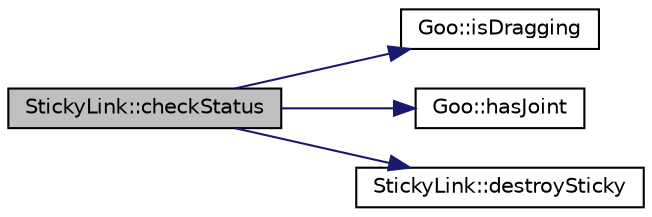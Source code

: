digraph G
{
  edge [fontname="Helvetica",fontsize="10",labelfontname="Helvetica",labelfontsize="10"];
  node [fontname="Helvetica",fontsize="10",shape=record];
  rankdir="LR";
  Node1 [label="StickyLink::checkStatus",height=0.2,width=0.4,color="black", fillcolor="grey75", style="filled" fontcolor="black"];
  Node1 -> Node2 [color="midnightblue",fontsize="10",style="solid",fontname="Helvetica"];
  Node2 [label="Goo::isDragging",height=0.2,width=0.4,color="black", fillcolor="white", style="filled",URL="$d5/d5d/classGoo.html#a9c348d89e111f2cd91717e5b743c9c04"];
  Node1 -> Node3 [color="midnightblue",fontsize="10",style="solid",fontname="Helvetica"];
  Node3 [label="Goo::hasJoint",height=0.2,width=0.4,color="black", fillcolor="white", style="filled",URL="$d5/d5d/classGoo.html#ae809f97fb4c0c7f58a63cbed66f0ba5c"];
  Node1 -> Node4 [color="midnightblue",fontsize="10",style="solid",fontname="Helvetica"];
  Node4 [label="StickyLink::destroySticky",height=0.2,width=0.4,color="black", fillcolor="white", style="filled",URL="$d8/de9/classStickyLink.html#af16a03d9ee4f759beee5d61158541320"];
}
